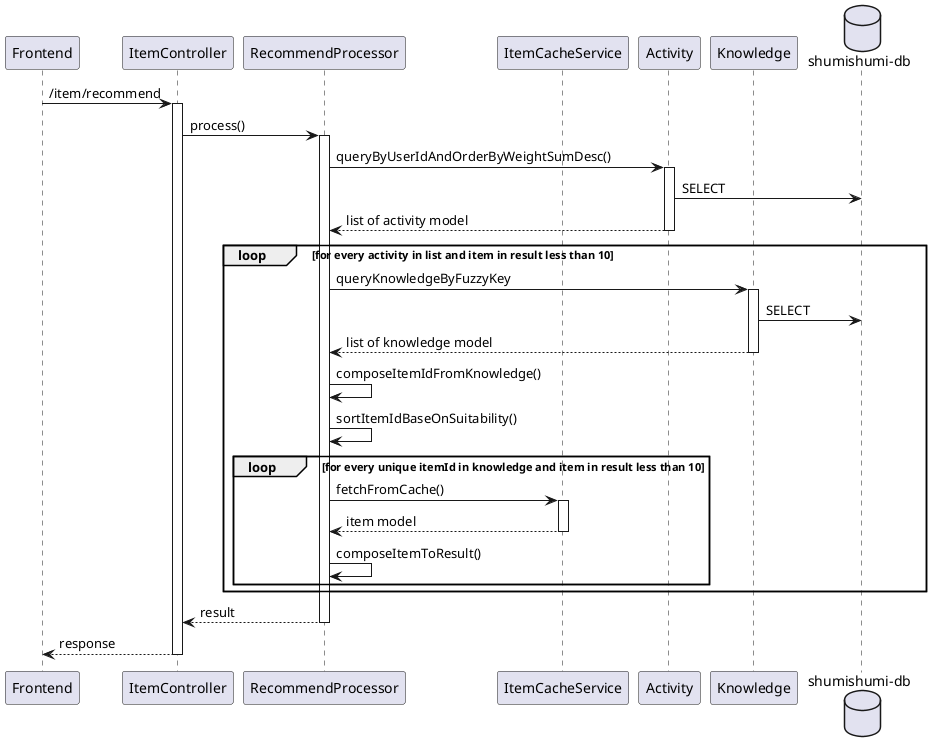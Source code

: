 @startuml recommend
participant "Frontend" as fe
participant "ItemController" as ic

participant "RecommendProcessor" as proc

participant "ItemCacheService" as icache

participant "Activity" as am
participant "Knowledge" as km

database "shumishumi-db" as db

fe -> ic++ : /item/recommend
ic -> proc++ : process()

proc -> am++ : queryByUserIdAndOrderByWeightSumDesc()
am -> db : SELECT
return list of activity model

loop for every activity in list and item in result less than 10
    proc -> km++ : queryKnowledgeByFuzzyKey
    km -> db : SELECT
    return list of knowledge model

    proc -> proc : composeItemIdFromKnowledge()
    proc -> proc : sortItemIdBaseOnSuitability()
 
    loop for every unique itemId in knowledge and item in result less than 10
        proc -> icache++ : fetchFromCache()
        return item model
        proc -> proc : composeItemToResult()
    end
end

return result
return response

@enduml
